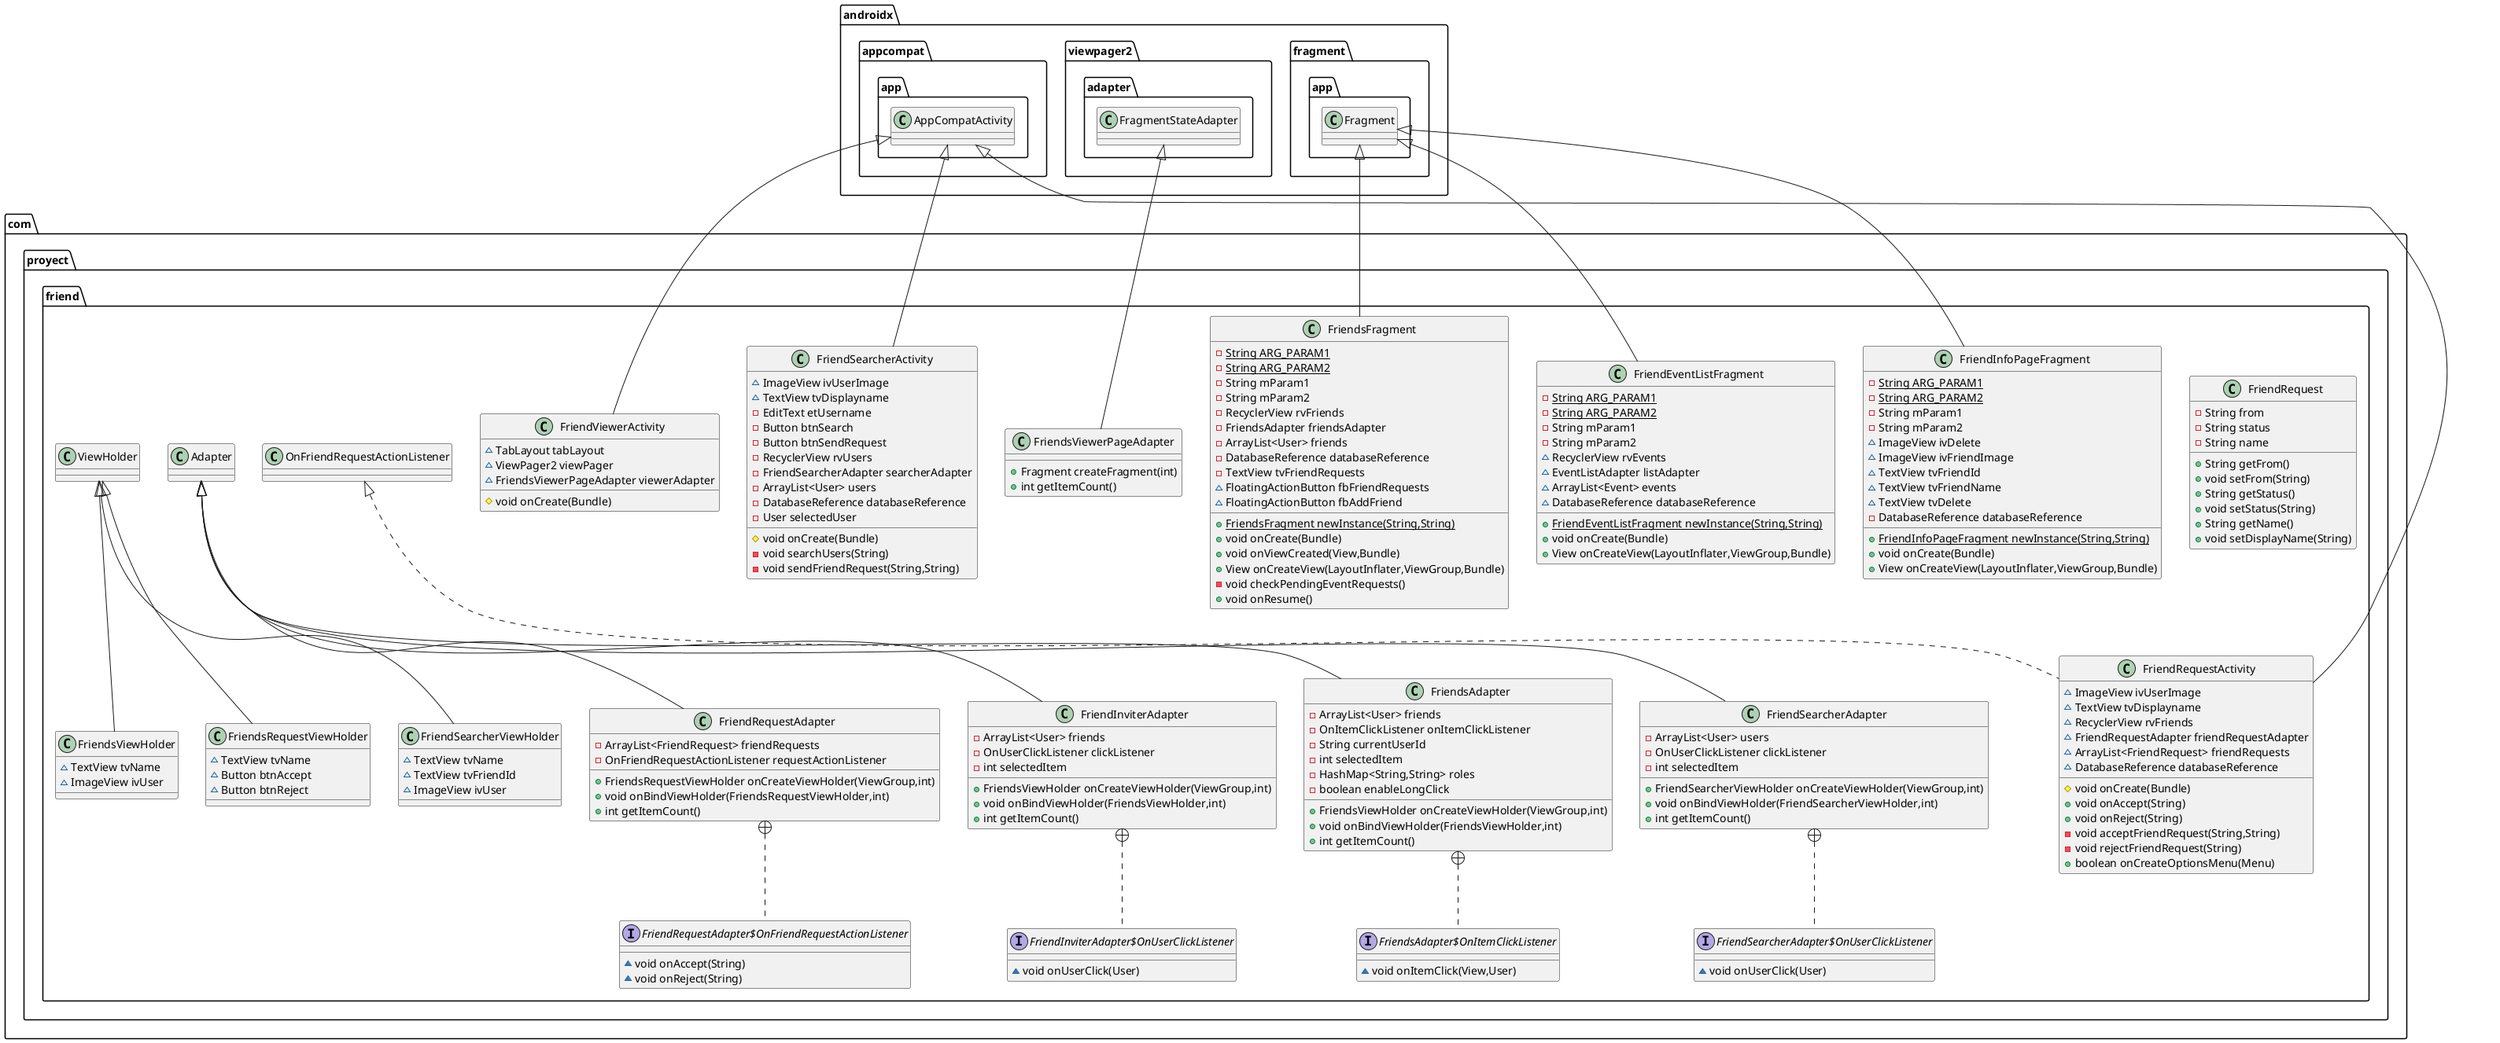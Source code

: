@startuml
class com.proyect.friend.FriendInviterAdapter {
- ArrayList<User> friends
- OnUserClickListener clickListener
- int selectedItem
+ FriendsViewHolder onCreateViewHolder(ViewGroup,int)
+ void onBindViewHolder(FriendsViewHolder,int)
+ int getItemCount()
}


interface com.proyect.friend.FriendInviterAdapter$OnUserClickListener {
~ void onUserClick(User)
}

class com.proyect.friend.FriendRequest {
- String from
- String status
- String name
+ String getFrom()
+ void setFrom(String)
+ String getStatus()
+ void setStatus(String)
+ String getName()
+ void setDisplayName(String)
}


class com.proyect.friend.FriendsAdapter {
- ArrayList<User> friends
- OnItemClickListener onItemClickListener
- String currentUserId
- int selectedItem
- HashMap<String,String> roles
- boolean enableLongClick
+ FriendsViewHolder onCreateViewHolder(ViewGroup,int)
+ void onBindViewHolder(FriendsViewHolder,int)
+ int getItemCount()
}


interface com.proyect.friend.FriendsAdapter$OnItemClickListener {
~ void onItemClick(View,User)
}

class com.proyect.friend.FriendSearcherActivity {
~ ImageView ivUserImage
~ TextView tvDisplayname
- EditText etUsername
- Button btnSearch
- Button btnSendRequest
- RecyclerView rvUsers
- FriendSearcherAdapter searcherAdapter
- ArrayList<User> users
- DatabaseReference databaseReference
- User selectedUser
# void onCreate(Bundle)
- void searchUsers(String)
- void sendFriendRequest(String,String)
}


class com.proyect.friend.FriendsRequestViewHolder {
~ TextView tvName
~ Button btnAccept
~ Button btnReject
}

class com.proyect.friend.FriendSearcherAdapter {
- ArrayList<User> users
- OnUserClickListener clickListener
- int selectedItem
+ FriendSearcherViewHolder onCreateViewHolder(ViewGroup,int)
+ void onBindViewHolder(FriendSearcherViewHolder,int)
+ int getItemCount()
}


interface com.proyect.friend.FriendSearcherAdapter$OnUserClickListener {
~ void onUserClick(User)
}

class com.proyect.friend.FriendViewerActivity {
~ TabLayout tabLayout
~ ViewPager2 viewPager
~ FriendsViewerPageAdapter viewerAdapter
# void onCreate(Bundle)
}


class com.proyect.friend.FriendRequestAdapter {
- ArrayList<FriendRequest> friendRequests
- OnFriendRequestActionListener requestActionListener
+ FriendsRequestViewHolder onCreateViewHolder(ViewGroup,int)
+ void onBindViewHolder(FriendsRequestViewHolder,int)
+ int getItemCount()
}


interface com.proyect.friend.FriendRequestAdapter$OnFriendRequestActionListener {
~ void onAccept(String)
~ void onReject(String)
}

class com.proyect.friend.FriendEventListFragment {
- {static} String ARG_PARAM1
- {static} String ARG_PARAM2
- String mParam1
- String mParam2
~ RecyclerView rvEvents
~ EventListAdapter listAdapter
~ ArrayList<Event> events
~ DatabaseReference databaseReference
+ {static} FriendEventListFragment newInstance(String,String)
+ void onCreate(Bundle)
+ View onCreateView(LayoutInflater,ViewGroup,Bundle)
}


class com.proyect.friend.FriendSearcherViewHolder {
~ TextView tvName
~ TextView tvFriendId
~ ImageView ivUser
}

class com.proyect.friend.FriendsFragment {
- {static} String ARG_PARAM1
- {static} String ARG_PARAM2
- String mParam1
- String mParam2
- RecyclerView rvFriends
- FriendsAdapter friendsAdapter
- ArrayList<User> friends
- DatabaseReference databaseReference
- TextView tvFriendRequests
~ FloatingActionButton fbFriendRequests
~ FloatingActionButton fbAddFriend
+ {static} FriendsFragment newInstance(String,String)
+ void onCreate(Bundle)
+ void onViewCreated(View,Bundle)
+ View onCreateView(LayoutInflater,ViewGroup,Bundle)
- void checkPendingEventRequests()
+ void onResume()
}


class com.proyect.friend.FriendInfoPageFragment {
- {static} String ARG_PARAM1
- {static} String ARG_PARAM2
- String mParam1
- String mParam2
~ ImageView ivDelete
~ ImageView ivFriendImage
~ TextView tvFriendId
~ TextView tvFriendName
~ TextView tvDelete
- DatabaseReference databaseReference
+ {static} FriendInfoPageFragment newInstance(String,String)
+ void onCreate(Bundle)
+ View onCreateView(LayoutInflater,ViewGroup,Bundle)
}


class com.proyect.friend.FriendsViewHolder {
~ TextView tvName
~ ImageView ivUser
}

class com.proyect.friend.FriendRequestActivity {
~ ImageView ivUserImage
~ TextView tvDisplayname
~ RecyclerView rvFriends
~ FriendRequestAdapter friendRequestAdapter
~ ArrayList<FriendRequest> friendRequests
~ DatabaseReference databaseReference
# void onCreate(Bundle)
+ void onAccept(String)
+ void onReject(String)
- void acceptFriendRequest(String,String)
- void rejectFriendRequest(String)
+ boolean onCreateOptionsMenu(Menu)
}


class com.proyect.friend.FriendsViewerPageAdapter {
+ Fragment createFragment(int)
+ int getItemCount()
}



com.proyect.friend.Adapter <|-- com.proyect.friend.FriendInviterAdapter
com.proyect.friend.FriendInviterAdapter +.. com.proyect.friend.FriendInviterAdapter$OnUserClickListener
com.proyect.friend.Adapter <|-- com.proyect.friend.FriendsAdapter
com.proyect.friend.FriendsAdapter +.. com.proyect.friend.FriendsAdapter$OnItemClickListener
androidx.appcompat.app.AppCompatActivity <|-- com.proyect.friend.FriendSearcherActivity
com.proyect.friend.ViewHolder <|-- com.proyect.friend.FriendsRequestViewHolder
com.proyect.friend.Adapter <|-- com.proyect.friend.FriendSearcherAdapter
com.proyect.friend.FriendSearcherAdapter +.. com.proyect.friend.FriendSearcherAdapter$OnUserClickListener
androidx.appcompat.app.AppCompatActivity <|-- com.proyect.friend.FriendViewerActivity
com.proyect.friend.Adapter <|-- com.proyect.friend.FriendRequestAdapter
com.proyect.friend.FriendRequestAdapter +.. com.proyect.friend.FriendRequestAdapter$OnFriendRequestActionListener
androidx.fragment.app.Fragment <|-- com.proyect.friend.FriendEventListFragment
com.proyect.friend.ViewHolder <|-- com.proyect.friend.FriendSearcherViewHolder
androidx.fragment.app.Fragment <|-- com.proyect.friend.FriendsFragment
androidx.fragment.app.Fragment <|-- com.proyect.friend.FriendInfoPageFragment
com.proyect.friend.ViewHolder <|-- com.proyect.friend.FriendsViewHolder
com.proyect.friend.OnFriendRequestActionListener <|.. com.proyect.friend.FriendRequestActivity
androidx.appcompat.app.AppCompatActivity <|-- com.proyect.friend.FriendRequestActivity
androidx.viewpager2.adapter.FragmentStateAdapter <|-- com.proyect.friend.FriendsViewerPageAdapter
@enduml